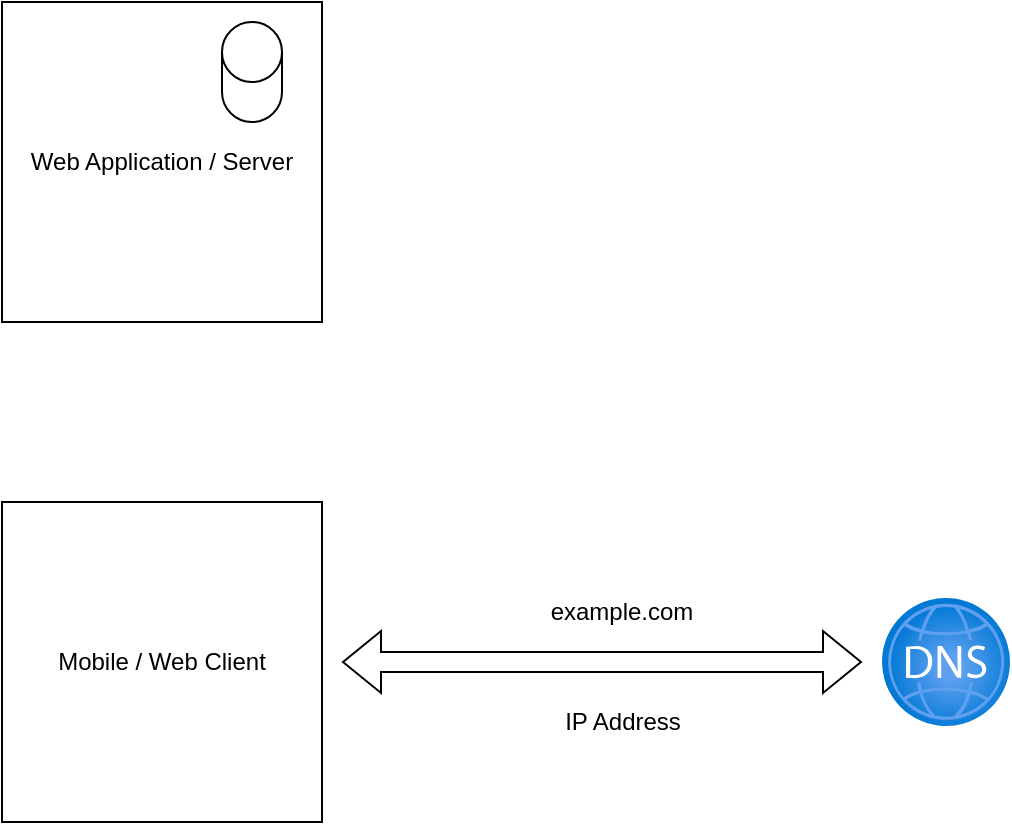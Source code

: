 <mxfile version="20.5.1" type="github">
  <diagram id="lPzttRUac0EdDahc5sDr" name="Page-1">
    <mxGraphModel dx="862" dy="432" grid="1" gridSize="10" guides="1" tooltips="1" connect="1" arrows="1" fold="1" page="1" pageScale="1" pageWidth="850" pageHeight="1100" math="0" shadow="0">
      <root>
        <mxCell id="0" />
        <mxCell id="1" parent="0" />
        <mxCell id="Sf67TP1qRJDmqfovEGl8-1" value="Web Application / Server" style="whiteSpace=wrap;html=1;aspect=fixed;" vertex="1" parent="1">
          <mxGeometry x="200" y="40" width="160" height="160" as="geometry" />
        </mxCell>
        <mxCell id="Sf67TP1qRJDmqfovEGl8-2" value="" style="shape=cylinder3;whiteSpace=wrap;html=1;boundedLbl=1;backgroundOutline=1;size=15;" vertex="1" parent="1">
          <mxGeometry x="310" y="50" width="30" height="50" as="geometry" />
        </mxCell>
        <mxCell id="Sf67TP1qRJDmqfovEGl8-3" value="Mobile / Web Client" style="whiteSpace=wrap;html=1;aspect=fixed;" vertex="1" parent="1">
          <mxGeometry x="200" y="290" width="160" height="160" as="geometry" />
        </mxCell>
        <mxCell id="Sf67TP1qRJDmqfovEGl8-4" value="" style="aspect=fixed;html=1;points=[];align=center;image;fontSize=12;image=img/lib/azure2/networking/DNS_Zones.svg;" vertex="1" parent="1">
          <mxGeometry x="640" y="338" width="64" height="64" as="geometry" />
        </mxCell>
        <mxCell id="Sf67TP1qRJDmqfovEGl8-5" value="" style="shape=flexArrow;endArrow=classic;startArrow=classic;html=1;rounded=0;" edge="1" parent="1">
          <mxGeometry width="100" height="100" relative="1" as="geometry">
            <mxPoint x="370" y="370" as="sourcePoint" />
            <mxPoint x="630" y="370" as="targetPoint" />
          </mxGeometry>
        </mxCell>
        <mxCell id="Sf67TP1qRJDmqfovEGl8-6" value="example.com" style="text;html=1;strokeColor=none;fillColor=none;align=center;verticalAlign=middle;whiteSpace=wrap;rounded=0;" vertex="1" parent="1">
          <mxGeometry x="480" y="330" width="60" height="30" as="geometry" />
        </mxCell>
        <mxCell id="Sf67TP1qRJDmqfovEGl8-7" value="IP Address" style="text;html=1;align=center;verticalAlign=middle;resizable=0;points=[];autosize=1;strokeColor=none;fillColor=none;" vertex="1" parent="1">
          <mxGeometry x="470" y="385" width="80" height="30" as="geometry" />
        </mxCell>
      </root>
    </mxGraphModel>
  </diagram>
</mxfile>
